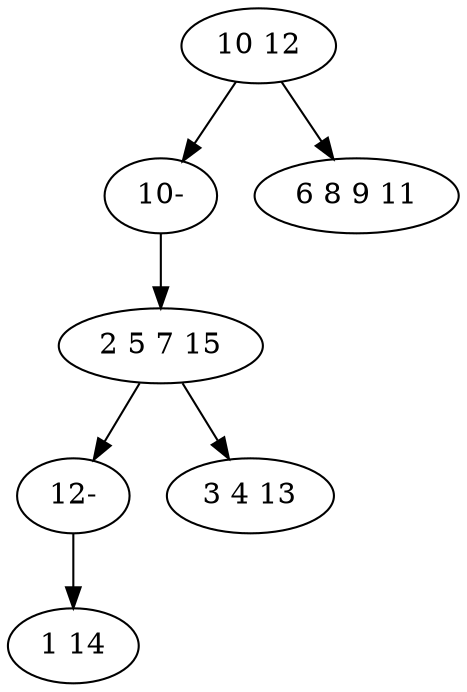 digraph true_tree {
	"0" -> "6"
	"0" -> "2"
	"1" -> "5"
	"1" -> "4"
	"5" -> "3"
	"6" -> "1"
	"0" [label="10 12"];
	"1" [label="2 5 7 15"];
	"2" [label="6 8 9 11"];
	"3" [label="1 14"];
	"4" [label="3 4 13"];
	"5" [label="12-"];
	"6" [label="10-"];
}
